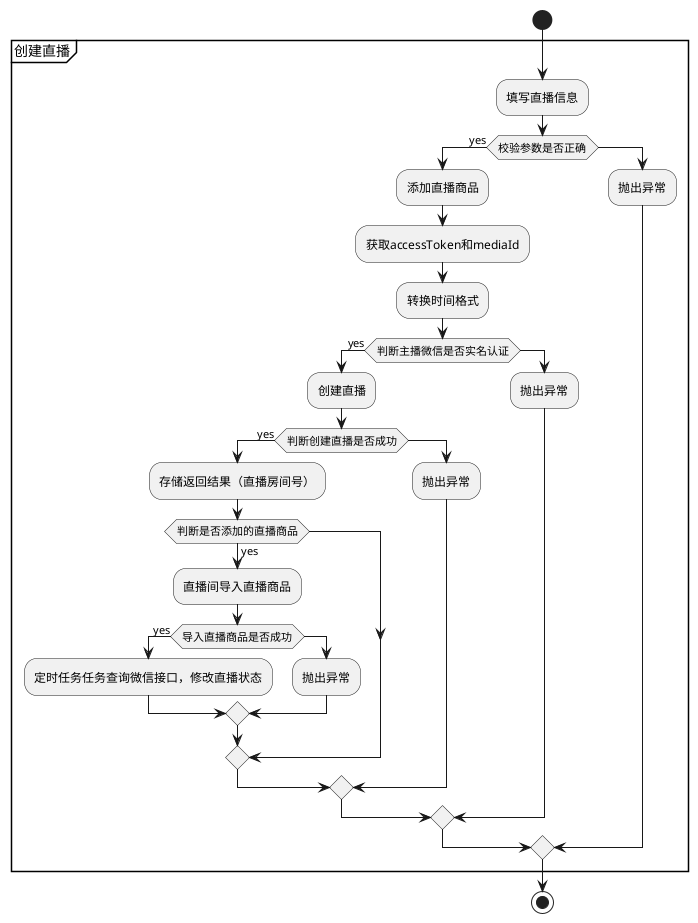 @startuml
start
partition 创建直播 {
    :填写直播信息;
    if(校验参数是否正确) then (yes)
        :﻿添加直播商品;
        :获取accessToken和mediaId;
        :转换时间格式;
        if(判断主播微信是否实名认证) then (yes)
            :创建直播;
            if(判断创建直播是否成功) then (yes)
                :存储返回结果（直播房间号）;
            if(判断是否添加的直播商品) then (yes)
                :直播间导入直播商品;
                 if(导入直播商品是否成功) then (yes)
                 :定时任务任务查询微信接口，修改直播状态;
                  else
                  :抛出异常;
                   endif
            endif
            else
                :抛出异常;
            endif
        else
            :抛出异常;
        endif
    else
         :抛出异常;
    endif
}
stop
@enduml